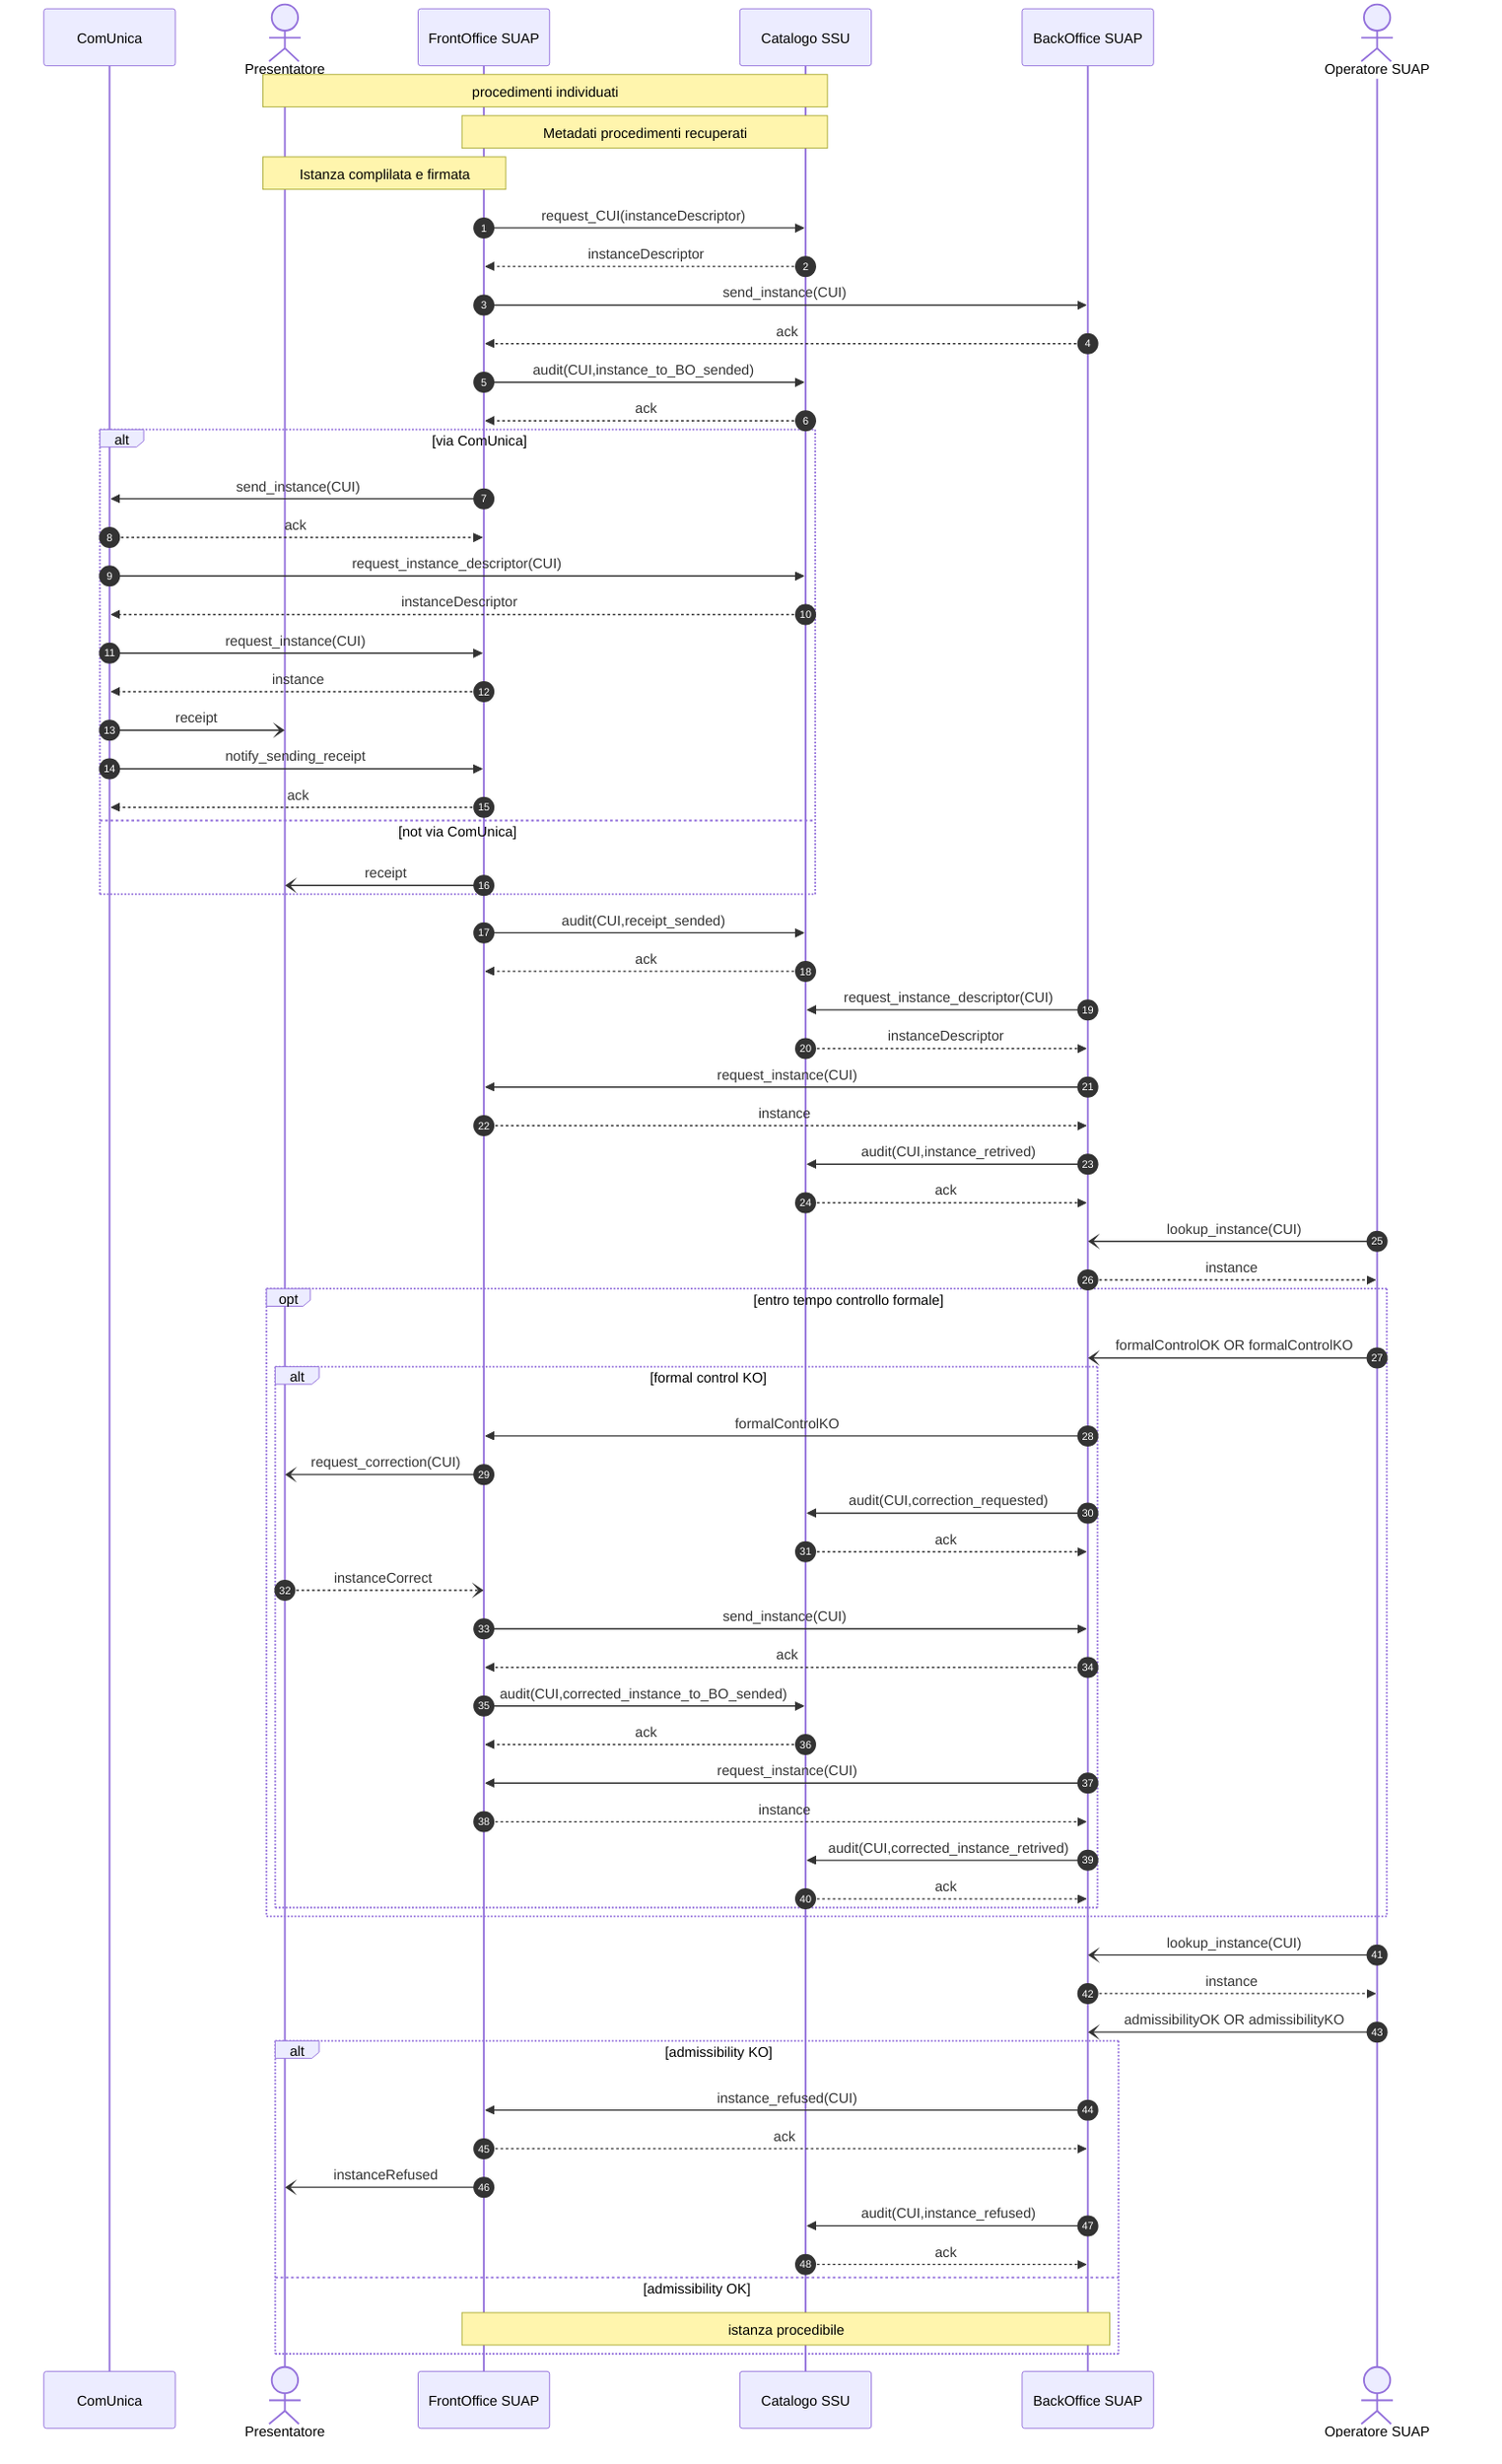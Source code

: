sequenceDiagram
    autonumber
    
    participant CU as ComUnica
    actor P as Presentatore    
    participant F as FrontOffice SUAP
    participant C as Catalogo SSU    
    participant B as BackOffice SUAP    
    actor O as Operatore SUAP    
   
    note over P,C: procedimenti individuati
    note over F,C: Metadati procedimenti recuperati
    note over P,F: Istanza complilata e firmata

    F ->> C: request_CUI(instanceDescriptor)
    C -->> F: instanceDescriptor

    F ->> B: send_instance(CUI)
    B -->> F: ack
    F ->> C: audit(CUI,instance_to_BO_sended)
    C -->> F: ack

    alt via ComUnica
	    F ->> CU: send_instance(CUI)
		CU -->> F: ack
		CU ->> C: request_instance_descriptor(CUI)
		C -->> CU: instanceDescriptor
		CU ->> F: request_instance(CUI)
		F -->> CU: instance
        CU -) P: receipt
        CU ->> F: notify_sending_receipt
        F -->> CU: ack
    else not via ComUnica
        F -) P: receipt
    end

    F ->> C: audit(CUI,receipt_sended)
    C -->> F: ack


    B ->> C: request_instance_descriptor(CUI)
    C -->> B: instanceDescriptor
    B ->> F: request_instance(CUI)
    F -->> B: instance

    B ->> C: audit(CUI,instance_retrived)
    C -->> B: ack
    

    O -) B: lookup_instance(CUI)
    B -->> O: instance
        
    opt entro tempo controllo formale
        O -) B: formalControlOK OR formalControlKO
        alt formal control KO
            B ->> F: formalControlKO
            F -) P: request_correction(CUI)
            B ->> C: audit(CUI,correction_requested)
            C -->> B: ack
            P --) F: instanceCorrect
            F ->> B: send_instance(CUI)
            B -->> F: ack
            F ->> C: audit(CUI,corrected_instance_to_BO_sended)
            C -->> F: ack
            B ->> F: request_instance(CUI)
            F -->> B: instance
            B ->> C: audit(CUI,corrected_instance_retrived)
            C -->> B: ack           
        end
    end

    O -) B: lookup_instance(CUI)
    B -->> O: instance
    O -) B: admissibilityOK OR admissibilityKO
    
    alt admissibility KO
        B ->> F: instance_refused(CUI)
        F -->> B: ack
        F -) P: instanceRefused            
        B ->> C: audit(CUI,instance_refused)
        C -->> B: ack                        
    else admissibility OK
        
        Note over B,F: istanza procedibile
       
end
